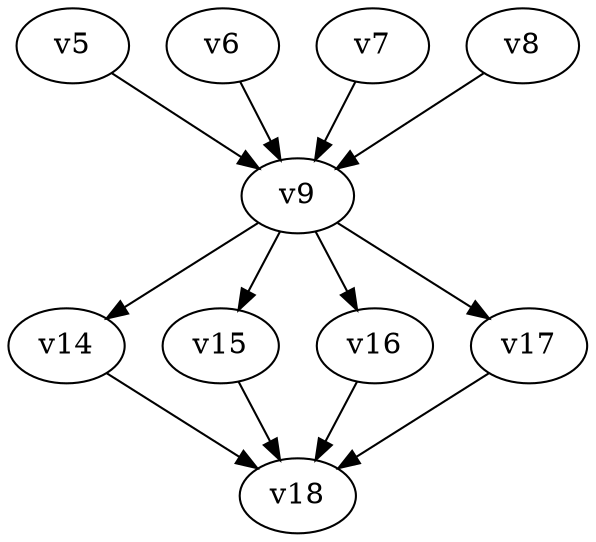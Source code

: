// slika_8_Simplified.gv
digraph {
	v5 [label=v5]
	v6 [label=v6]
	v7 [label=v7]
	v8 [label=v8]
	v9 [label=v9]
	v14 [label=v14]
	v15 [label=v15]
	v16 [label=v16]
	v17 [label=v17]
	v18 [label=v18]
	v5 -> v9 [constraint=true]
	v6 -> v9 [constraint=true]
	v7 -> v9 [constraint=true]
	v8 -> v9 [constraint=true]
	v14 -> v18 [constraint=true]
	v15 -> v18 [constraint=true]
	v16 -> v18 [constraint=true]
	v17 -> v18 [constraint=true]
	v9 -> v14 [constraint=true]
	v9 -> v15 [constraint=true]
	v9 -> v16 [constraint=true]
	v9 -> v17 [constraint=true]
}
